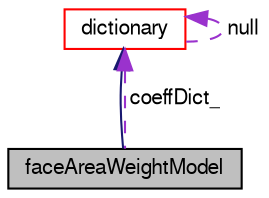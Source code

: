 digraph "faceAreaWeightModel"
{
  bgcolor="transparent";
  edge [fontname="FreeSans",fontsize="10",labelfontname="FreeSans",labelfontsize="10"];
  node [fontname="FreeSans",fontsize="10",shape=record];
  Node15 [label="faceAreaWeightModel",height=0.2,width=0.4,color="black", fillcolor="grey75", style="filled", fontcolor="black"];
  Node16 -> Node15 [dir="back",color="midnightblue",fontsize="10",style="solid",fontname="FreeSans"];
  Node16 [label="dictionary",height=0.2,width=0.4,color="red",URL="$a26014.html",tooltip="A list of keyword definitions, which are a keyword followed by any number of values (e..."];
  Node16 -> Node16 [dir="back",color="darkorchid3",fontsize="10",style="dashed",label=" null" ,fontname="FreeSans"];
  Node16 -> Node15 [dir="back",color="darkorchid3",fontsize="10",style="dashed",label=" coeffDict_" ,fontname="FreeSans"];
}
